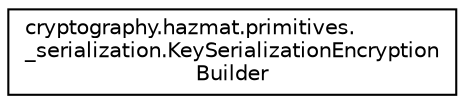 digraph "Graphical Class Hierarchy"
{
 // LATEX_PDF_SIZE
  edge [fontname="Helvetica",fontsize="10",labelfontname="Helvetica",labelfontsize="10"];
  node [fontname="Helvetica",fontsize="10",shape=record];
  rankdir="LR";
  Node0 [label="cryptography.hazmat.primitives.\l_serialization.KeySerializationEncryption\lBuilder",height=0.2,width=0.4,color="black", fillcolor="white", style="filled",URL="$classcryptography_1_1hazmat_1_1primitives_1_1__serialization_1_1KeySerializationEncryptionBuilder.html",tooltip=" "];
}
